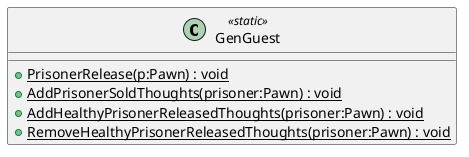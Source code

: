 @startuml
class GenGuest <<static>> {
    + {static} PrisonerRelease(p:Pawn) : void
    + {static} AddPrisonerSoldThoughts(prisoner:Pawn) : void
    + {static} AddHealthyPrisonerReleasedThoughts(prisoner:Pawn) : void
    + {static} RemoveHealthyPrisonerReleasedThoughts(prisoner:Pawn) : void
}
@enduml
